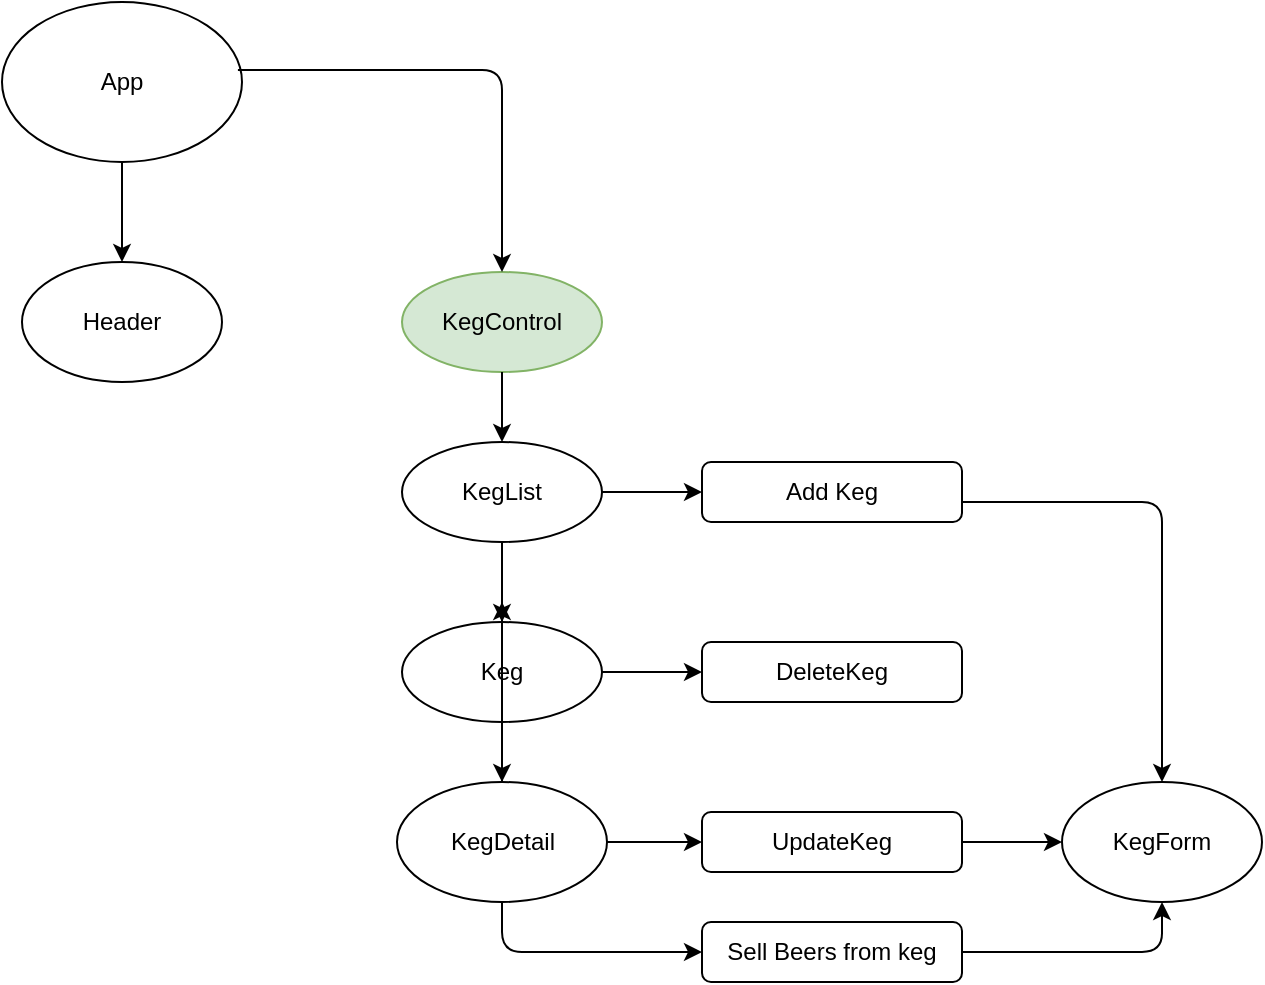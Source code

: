 <mxfile version="14.3.1" type="device"><diagram id="0bkyjbLhTqClRwOWYjYx" name="Page-1"><mxGraphModel dx="876" dy="589" grid="1" gridSize="10" guides="1" tooltips="1" connect="1" arrows="1" fold="1" page="1" pageScale="1" pageWidth="850" pageHeight="1100" math="0" shadow="0"><root><mxCell id="0"/><mxCell id="1" parent="0"/><mxCell id="OeEE5kouOkco7ae976Un-6" value="App" style="ellipse;whiteSpace=wrap;html=1;" vertex="1" parent="1"><mxGeometry x="340" y="190" width="120" height="80" as="geometry"/></mxCell><mxCell id="OeEE5kouOkco7ae976Un-7" value="" style="endArrow=classic;html=1;exitX=0.5;exitY=1;exitDx=0;exitDy=0;entryX=0.5;entryY=0;entryDx=0;entryDy=0;" edge="1" parent="1" source="OeEE5kouOkco7ae976Un-6" target="OeEE5kouOkco7ae976Un-8"><mxGeometry width="50" height="50" relative="1" as="geometry"><mxPoint x="400" y="440" as="sourcePoint"/><mxPoint x="100" y="330" as="targetPoint"/><Array as="points"/></mxGeometry></mxCell><mxCell id="OeEE5kouOkco7ae976Un-8" value="Header" style="ellipse;whiteSpace=wrap;html=1;" vertex="1" parent="1"><mxGeometry x="350" y="320" width="100" height="60" as="geometry"/></mxCell><mxCell id="OeEE5kouOkco7ae976Un-11" value="KegControl" style="ellipse;whiteSpace=wrap;html=1;fillColor=#d5e8d4;strokeColor=#82b366;" vertex="1" parent="1"><mxGeometry x="540" y="325" width="100" height="50" as="geometry"/></mxCell><mxCell id="OeEE5kouOkco7ae976Un-12" value="" style="endArrow=classic;html=1;exitX=0.983;exitY=0.425;exitDx=0;exitDy=0;exitPerimeter=0;entryX=0.5;entryY=0;entryDx=0;entryDy=0;" edge="1" parent="1" source="OeEE5kouOkco7ae976Un-6" target="OeEE5kouOkco7ae976Un-11"><mxGeometry width="50" height="50" relative="1" as="geometry"><mxPoint x="470" y="490" as="sourcePoint"/><mxPoint x="520" y="440" as="targetPoint"/><Array as="points"><mxPoint x="590" y="224"/></Array></mxGeometry></mxCell><mxCell id="OeEE5kouOkco7ae976Un-13" value="KegList" style="ellipse;whiteSpace=wrap;html=1;" vertex="1" parent="1"><mxGeometry x="540" y="410" width="100" height="50" as="geometry"/></mxCell><mxCell id="OeEE5kouOkco7ae976Un-14" value="Keg" style="ellipse;whiteSpace=wrap;html=1;" vertex="1" parent="1"><mxGeometry x="540" y="500" width="100" height="50" as="geometry"/></mxCell><mxCell id="OeEE5kouOkco7ae976Un-15" value="KegDetail" style="ellipse;whiteSpace=wrap;html=1;" vertex="1" parent="1"><mxGeometry x="537.5" y="580" width="105" height="60" as="geometry"/></mxCell><mxCell id="OeEE5kouOkco7ae976Un-16" value="" style="endArrow=classic;html=1;exitX=0.5;exitY=1;exitDx=0;exitDy=0;" edge="1" parent="1" source="OeEE5kouOkco7ae976Un-11" target="OeEE5kouOkco7ae976Un-13"><mxGeometry width="50" height="50" relative="1" as="geometry"><mxPoint x="460" y="550" as="sourcePoint"/><mxPoint x="510" y="500" as="targetPoint"/></mxGeometry></mxCell><mxCell id="OeEE5kouOkco7ae976Un-17" value="" style="endArrow=classic;html=1;exitX=0.5;exitY=1;exitDx=0;exitDy=0;entryX=0.5;entryY=0;entryDx=0;entryDy=0;" edge="1" parent="1" source="OeEE5kouOkco7ae976Un-13" target="OeEE5kouOkco7ae976Un-14"><mxGeometry width="50" height="50" relative="1" as="geometry"><mxPoint x="460" y="550" as="sourcePoint"/><mxPoint x="510" y="500" as="targetPoint"/></mxGeometry></mxCell><mxCell id="OeEE5kouOkco7ae976Un-18" value="" style="endArrow=classic;html=1;exitX=0.5;exitY=1;exitDx=0;exitDy=0;entryX=0.5;entryY=0;entryDx=0;entryDy=0;" edge="1" parent="1" source="OeEE5kouOkco7ae976Un-14" target="OeEE5kouOkco7ae976Un-15"><mxGeometry width="50" height="50" relative="1" as="geometry"><mxPoint x="460" y="550" as="sourcePoint"/><mxPoint x="580" y="580" as="targetPoint"/></mxGeometry></mxCell><mxCell id="OeEE5kouOkco7ae976Un-19" value="Add Keg" style="rounded=1;whiteSpace=wrap;html=1;" vertex="1" parent="1"><mxGeometry x="690" y="420" width="130" height="30" as="geometry"/></mxCell><mxCell id="OeEE5kouOkco7ae976Un-20" value="DeleteKeg" style="rounded=1;whiteSpace=wrap;html=1;" vertex="1" parent="1"><mxGeometry x="690" y="510" width="130" height="30" as="geometry"/></mxCell><mxCell id="OeEE5kouOkco7ae976Un-21" value="UpdateKeg" style="rounded=1;whiteSpace=wrap;html=1;" vertex="1" parent="1"><mxGeometry x="690" y="595" width="130" height="30" as="geometry"/></mxCell><mxCell id="OeEE5kouOkco7ae976Un-22" value="KegForm" style="ellipse;whiteSpace=wrap;html=1;" vertex="1" parent="1"><mxGeometry x="870" y="580" width="100" height="60" as="geometry"/></mxCell><mxCell id="OeEE5kouOkco7ae976Un-23" value="" style="endArrow=classic;html=1;exitX=1;exitY=0.5;exitDx=0;exitDy=0;entryX=0;entryY=0.5;entryDx=0;entryDy=0;" edge="1" parent="1" source="OeEE5kouOkco7ae976Un-13" target="OeEE5kouOkco7ae976Un-19"><mxGeometry width="50" height="50" relative="1" as="geometry"><mxPoint x="540" y="470" as="sourcePoint"/><mxPoint x="590" y="420" as="targetPoint"/></mxGeometry></mxCell><mxCell id="OeEE5kouOkco7ae976Un-24" value="" style="endArrow=classic;html=1;exitX=1;exitY=0.5;exitDx=0;exitDy=0;entryX=0;entryY=0.5;entryDx=0;entryDy=0;" edge="1" parent="1" source="OeEE5kouOkco7ae976Un-14" target="OeEE5kouOkco7ae976Un-20"><mxGeometry width="50" height="50" relative="1" as="geometry"><mxPoint x="540" y="470" as="sourcePoint"/><mxPoint x="590" y="420" as="targetPoint"/></mxGeometry></mxCell><mxCell id="OeEE5kouOkco7ae976Un-25" value="" style="endArrow=classic;html=1;exitX=1;exitY=0.5;exitDx=0;exitDy=0;entryX=0;entryY=0.5;entryDx=0;entryDy=0;" edge="1" parent="1" source="OeEE5kouOkco7ae976Un-15" target="OeEE5kouOkco7ae976Un-21"><mxGeometry width="50" height="50" relative="1" as="geometry"><mxPoint x="540" y="470" as="sourcePoint"/><mxPoint x="590" y="420" as="targetPoint"/></mxGeometry></mxCell><mxCell id="OeEE5kouOkco7ae976Un-26" value="" style="endArrow=classic;html=1;exitX=1;exitY=0.5;exitDx=0;exitDy=0;" edge="1" parent="1" source="OeEE5kouOkco7ae976Un-21" target="OeEE5kouOkco7ae976Un-22"><mxGeometry width="50" height="50" relative="1" as="geometry"><mxPoint x="540" y="470" as="sourcePoint"/><mxPoint x="590" y="420" as="targetPoint"/></mxGeometry></mxCell><mxCell id="OeEE5kouOkco7ae976Un-27" value="" style="endArrow=classic;html=1;entryX=0.5;entryY=0;entryDx=0;entryDy=0;" edge="1" parent="1" target="OeEE5kouOkco7ae976Un-22"><mxGeometry width="50" height="50" relative="1" as="geometry"><mxPoint x="820" y="440" as="sourcePoint"/><mxPoint x="870" y="390" as="targetPoint"/><Array as="points"><mxPoint x="920" y="440"/></Array></mxGeometry></mxCell><mxCell id="OeEE5kouOkco7ae976Un-28" value="Sell Beers from keg" style="rounded=1;whiteSpace=wrap;html=1;" vertex="1" parent="1"><mxGeometry x="690" y="650" width="130" height="30" as="geometry"/></mxCell><mxCell id="OeEE5kouOkco7ae976Un-29" value="" style="endArrow=classic;html=1;" edge="1" parent="1" source="OeEE5kouOkco7ae976Un-15"><mxGeometry width="50" height="50" relative="1" as="geometry"><mxPoint x="540" y="540" as="sourcePoint"/><mxPoint x="590" y="490" as="targetPoint"/></mxGeometry></mxCell><mxCell id="OeEE5kouOkco7ae976Un-31" value="" style="endArrow=classic;html=1;entryX=0;entryY=0.5;entryDx=0;entryDy=0;exitX=0.5;exitY=1;exitDx=0;exitDy=0;" edge="1" parent="1" source="OeEE5kouOkco7ae976Un-15" target="OeEE5kouOkco7ae976Un-28"><mxGeometry width="50" height="50" relative="1" as="geometry"><mxPoint x="540" y="540" as="sourcePoint"/><mxPoint x="590" y="490" as="targetPoint"/><Array as="points"><mxPoint x="590" y="665"/></Array></mxGeometry></mxCell><mxCell id="OeEE5kouOkco7ae976Un-32" value="" style="endArrow=classic;html=1;exitX=1;exitY=0.5;exitDx=0;exitDy=0;entryX=0.5;entryY=1;entryDx=0;entryDy=0;" edge="1" parent="1" source="OeEE5kouOkco7ae976Un-28" target="OeEE5kouOkco7ae976Un-22"><mxGeometry width="50" height="50" relative="1" as="geometry"><mxPoint x="540" y="540" as="sourcePoint"/><mxPoint x="590" y="490" as="targetPoint"/><Array as="points"><mxPoint x="920" y="665"/></Array></mxGeometry></mxCell></root></mxGraphModel></diagram></mxfile>